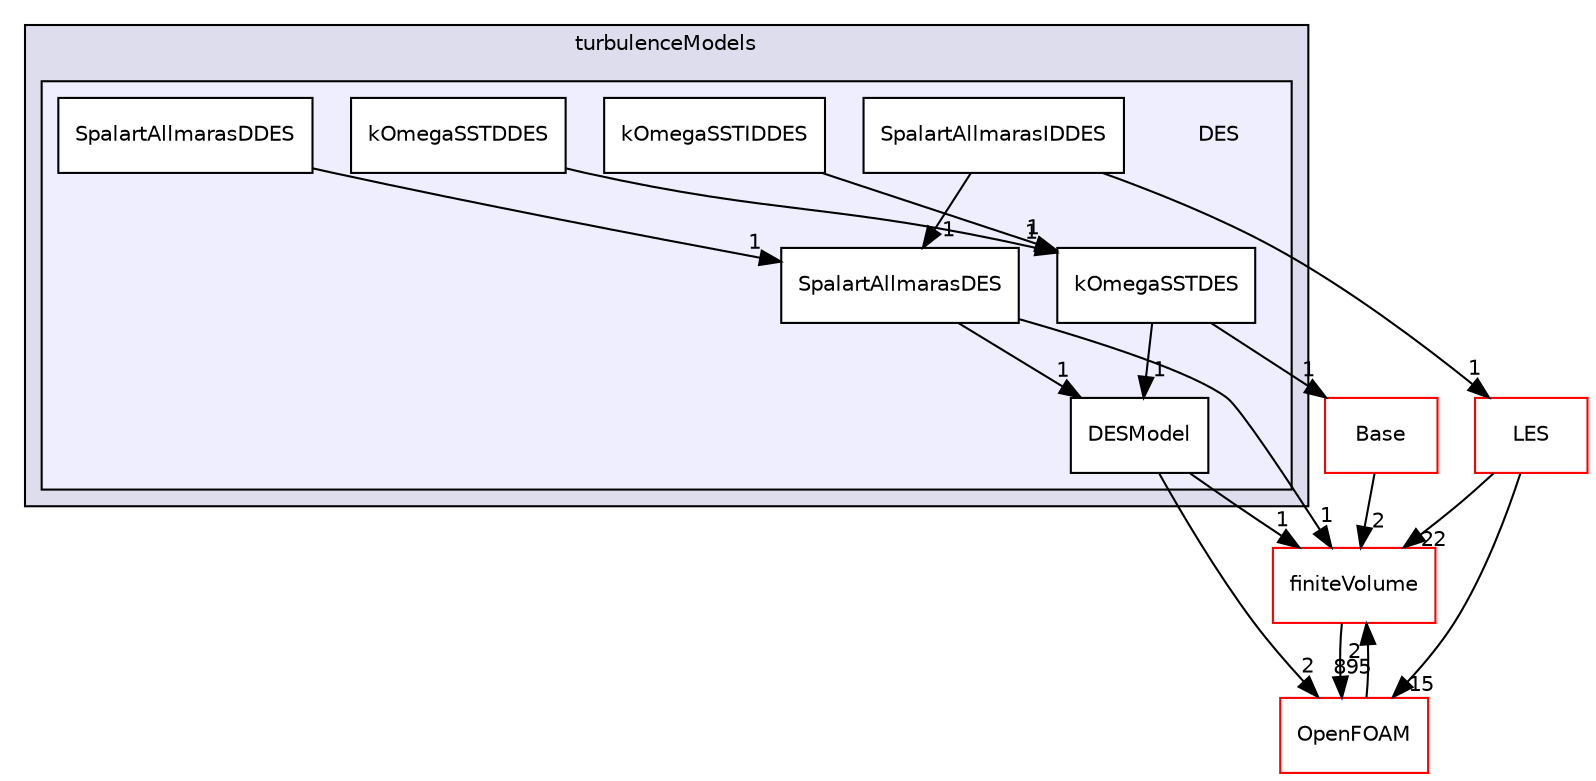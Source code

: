 digraph "src/TurbulenceModels/turbulenceModels/DES" {
  bgcolor=transparent;
  compound=true
  node [ fontsize="10", fontname="Helvetica"];
  edge [ labelfontsize="10", labelfontname="Helvetica"];
  subgraph clusterdir_a3dc37bcacf99bb6122ed819dac99f09 {
    graph [ bgcolor="#ddddee", pencolor="black", label="turbulenceModels" fontname="Helvetica", fontsize="10", URL="dir_a3dc37bcacf99bb6122ed819dac99f09.html"]
  subgraph clusterdir_4c597e202e8b6e09c8ced0164b37938b {
    graph [ bgcolor="#eeeeff", pencolor="black", label="" URL="dir_4c597e202e8b6e09c8ced0164b37938b.html"];
    dir_4c597e202e8b6e09c8ced0164b37938b [shape=plaintext label="DES"];
    dir_f86a3d43150bae25571c6b1b18691303 [shape=box label="DESModel" color="black" fillcolor="white" style="filled" URL="dir_f86a3d43150bae25571c6b1b18691303.html"];
    dir_c4ac85cfc01ee8e5e5b8a83ec35396ee [shape=box label="kOmegaSSTDDES" color="black" fillcolor="white" style="filled" URL="dir_c4ac85cfc01ee8e5e5b8a83ec35396ee.html"];
    dir_5bc23c4a3ae70214712b264d0bbd322a [shape=box label="kOmegaSSTDES" color="black" fillcolor="white" style="filled" URL="dir_5bc23c4a3ae70214712b264d0bbd322a.html"];
    dir_06d8c8f962e9d5e3e7472aa600829293 [shape=box label="kOmegaSSTIDDES" color="black" fillcolor="white" style="filled" URL="dir_06d8c8f962e9d5e3e7472aa600829293.html"];
    dir_9a8684ed4fb246e190c7e8b0734111ec [shape=box label="SpalartAllmarasDDES" color="black" fillcolor="white" style="filled" URL="dir_9a8684ed4fb246e190c7e8b0734111ec.html"];
    dir_02ee5e2b8c0e0c042c55db2cba8bf0bd [shape=box label="SpalartAllmarasDES" color="black" fillcolor="white" style="filled" URL="dir_02ee5e2b8c0e0c042c55db2cba8bf0bd.html"];
    dir_7b498c21d0aeffbbc83a5e7ac84f2a60 [shape=box label="SpalartAllmarasIDDES" color="black" fillcolor="white" style="filled" URL="dir_7b498c21d0aeffbbc83a5e7ac84f2a60.html"];
  }
  }
  dir_9bd15774b555cf7259a6fa18f99fe99b [shape=box label="finiteVolume" color="red" URL="dir_9bd15774b555cf7259a6fa18f99fe99b.html"];
  dir_9fc1e48ca755258281286cef4f8e0bec [shape=box label="LES" color="red" URL="dir_9fc1e48ca755258281286cef4f8e0bec.html"];
  dir_3832ed45651eb26efa0c13129dbd5167 [shape=box label="Base" color="red" URL="dir_3832ed45651eb26efa0c13129dbd5167.html"];
  dir_c5473ff19b20e6ec4dfe5c310b3778a8 [shape=box label="OpenFOAM" color="red" URL="dir_c5473ff19b20e6ec4dfe5c310b3778a8.html"];
  dir_9bd15774b555cf7259a6fa18f99fe99b->dir_c5473ff19b20e6ec4dfe5c310b3778a8 [headlabel="895", labeldistance=1.5 headhref="dir_000814_002151.html"];
  dir_7b498c21d0aeffbbc83a5e7ac84f2a60->dir_02ee5e2b8c0e0c042c55db2cba8bf0bd [headlabel="1", labeldistance=1.5 headhref="dir_004065_004064.html"];
  dir_7b498c21d0aeffbbc83a5e7ac84f2a60->dir_9fc1e48ca755258281286cef4f8e0bec [headlabel="1", labeldistance=1.5 headhref="dir_004065_004071.html"];
  dir_02ee5e2b8c0e0c042c55db2cba8bf0bd->dir_9bd15774b555cf7259a6fa18f99fe99b [headlabel="1", labeldistance=1.5 headhref="dir_004064_000814.html"];
  dir_02ee5e2b8c0e0c042c55db2cba8bf0bd->dir_f86a3d43150bae25571c6b1b18691303 [headlabel="1", labeldistance=1.5 headhref="dir_004064_004059.html"];
  dir_9fc1e48ca755258281286cef4f8e0bec->dir_9bd15774b555cf7259a6fa18f99fe99b [headlabel="22", labeldistance=1.5 headhref="dir_004071_000814.html"];
  dir_9fc1e48ca755258281286cef4f8e0bec->dir_c5473ff19b20e6ec4dfe5c310b3778a8 [headlabel="15", labeldistance=1.5 headhref="dir_004071_002151.html"];
  dir_5bc23c4a3ae70214712b264d0bbd322a->dir_3832ed45651eb26efa0c13129dbd5167 [headlabel="1", labeldistance=1.5 headhref="dir_004061_004032.html"];
  dir_5bc23c4a3ae70214712b264d0bbd322a->dir_f86a3d43150bae25571c6b1b18691303 [headlabel="1", labeldistance=1.5 headhref="dir_004061_004059.html"];
  dir_c4ac85cfc01ee8e5e5b8a83ec35396ee->dir_5bc23c4a3ae70214712b264d0bbd322a [headlabel="1", labeldistance=1.5 headhref="dir_004060_004061.html"];
  dir_3832ed45651eb26efa0c13129dbd5167->dir_9bd15774b555cf7259a6fa18f99fe99b [headlabel="2", labeldistance=1.5 headhref="dir_004032_000814.html"];
  dir_9a8684ed4fb246e190c7e8b0734111ec->dir_02ee5e2b8c0e0c042c55db2cba8bf0bd [headlabel="1", labeldistance=1.5 headhref="dir_004063_004064.html"];
  dir_c5473ff19b20e6ec4dfe5c310b3778a8->dir_9bd15774b555cf7259a6fa18f99fe99b [headlabel="2", labeldistance=1.5 headhref="dir_002151_000814.html"];
  dir_06d8c8f962e9d5e3e7472aa600829293->dir_5bc23c4a3ae70214712b264d0bbd322a [headlabel="1", labeldistance=1.5 headhref="dir_004062_004061.html"];
  dir_f86a3d43150bae25571c6b1b18691303->dir_9bd15774b555cf7259a6fa18f99fe99b [headlabel="1", labeldistance=1.5 headhref="dir_004059_000814.html"];
  dir_f86a3d43150bae25571c6b1b18691303->dir_c5473ff19b20e6ec4dfe5c310b3778a8 [headlabel="2", labeldistance=1.5 headhref="dir_004059_002151.html"];
}
